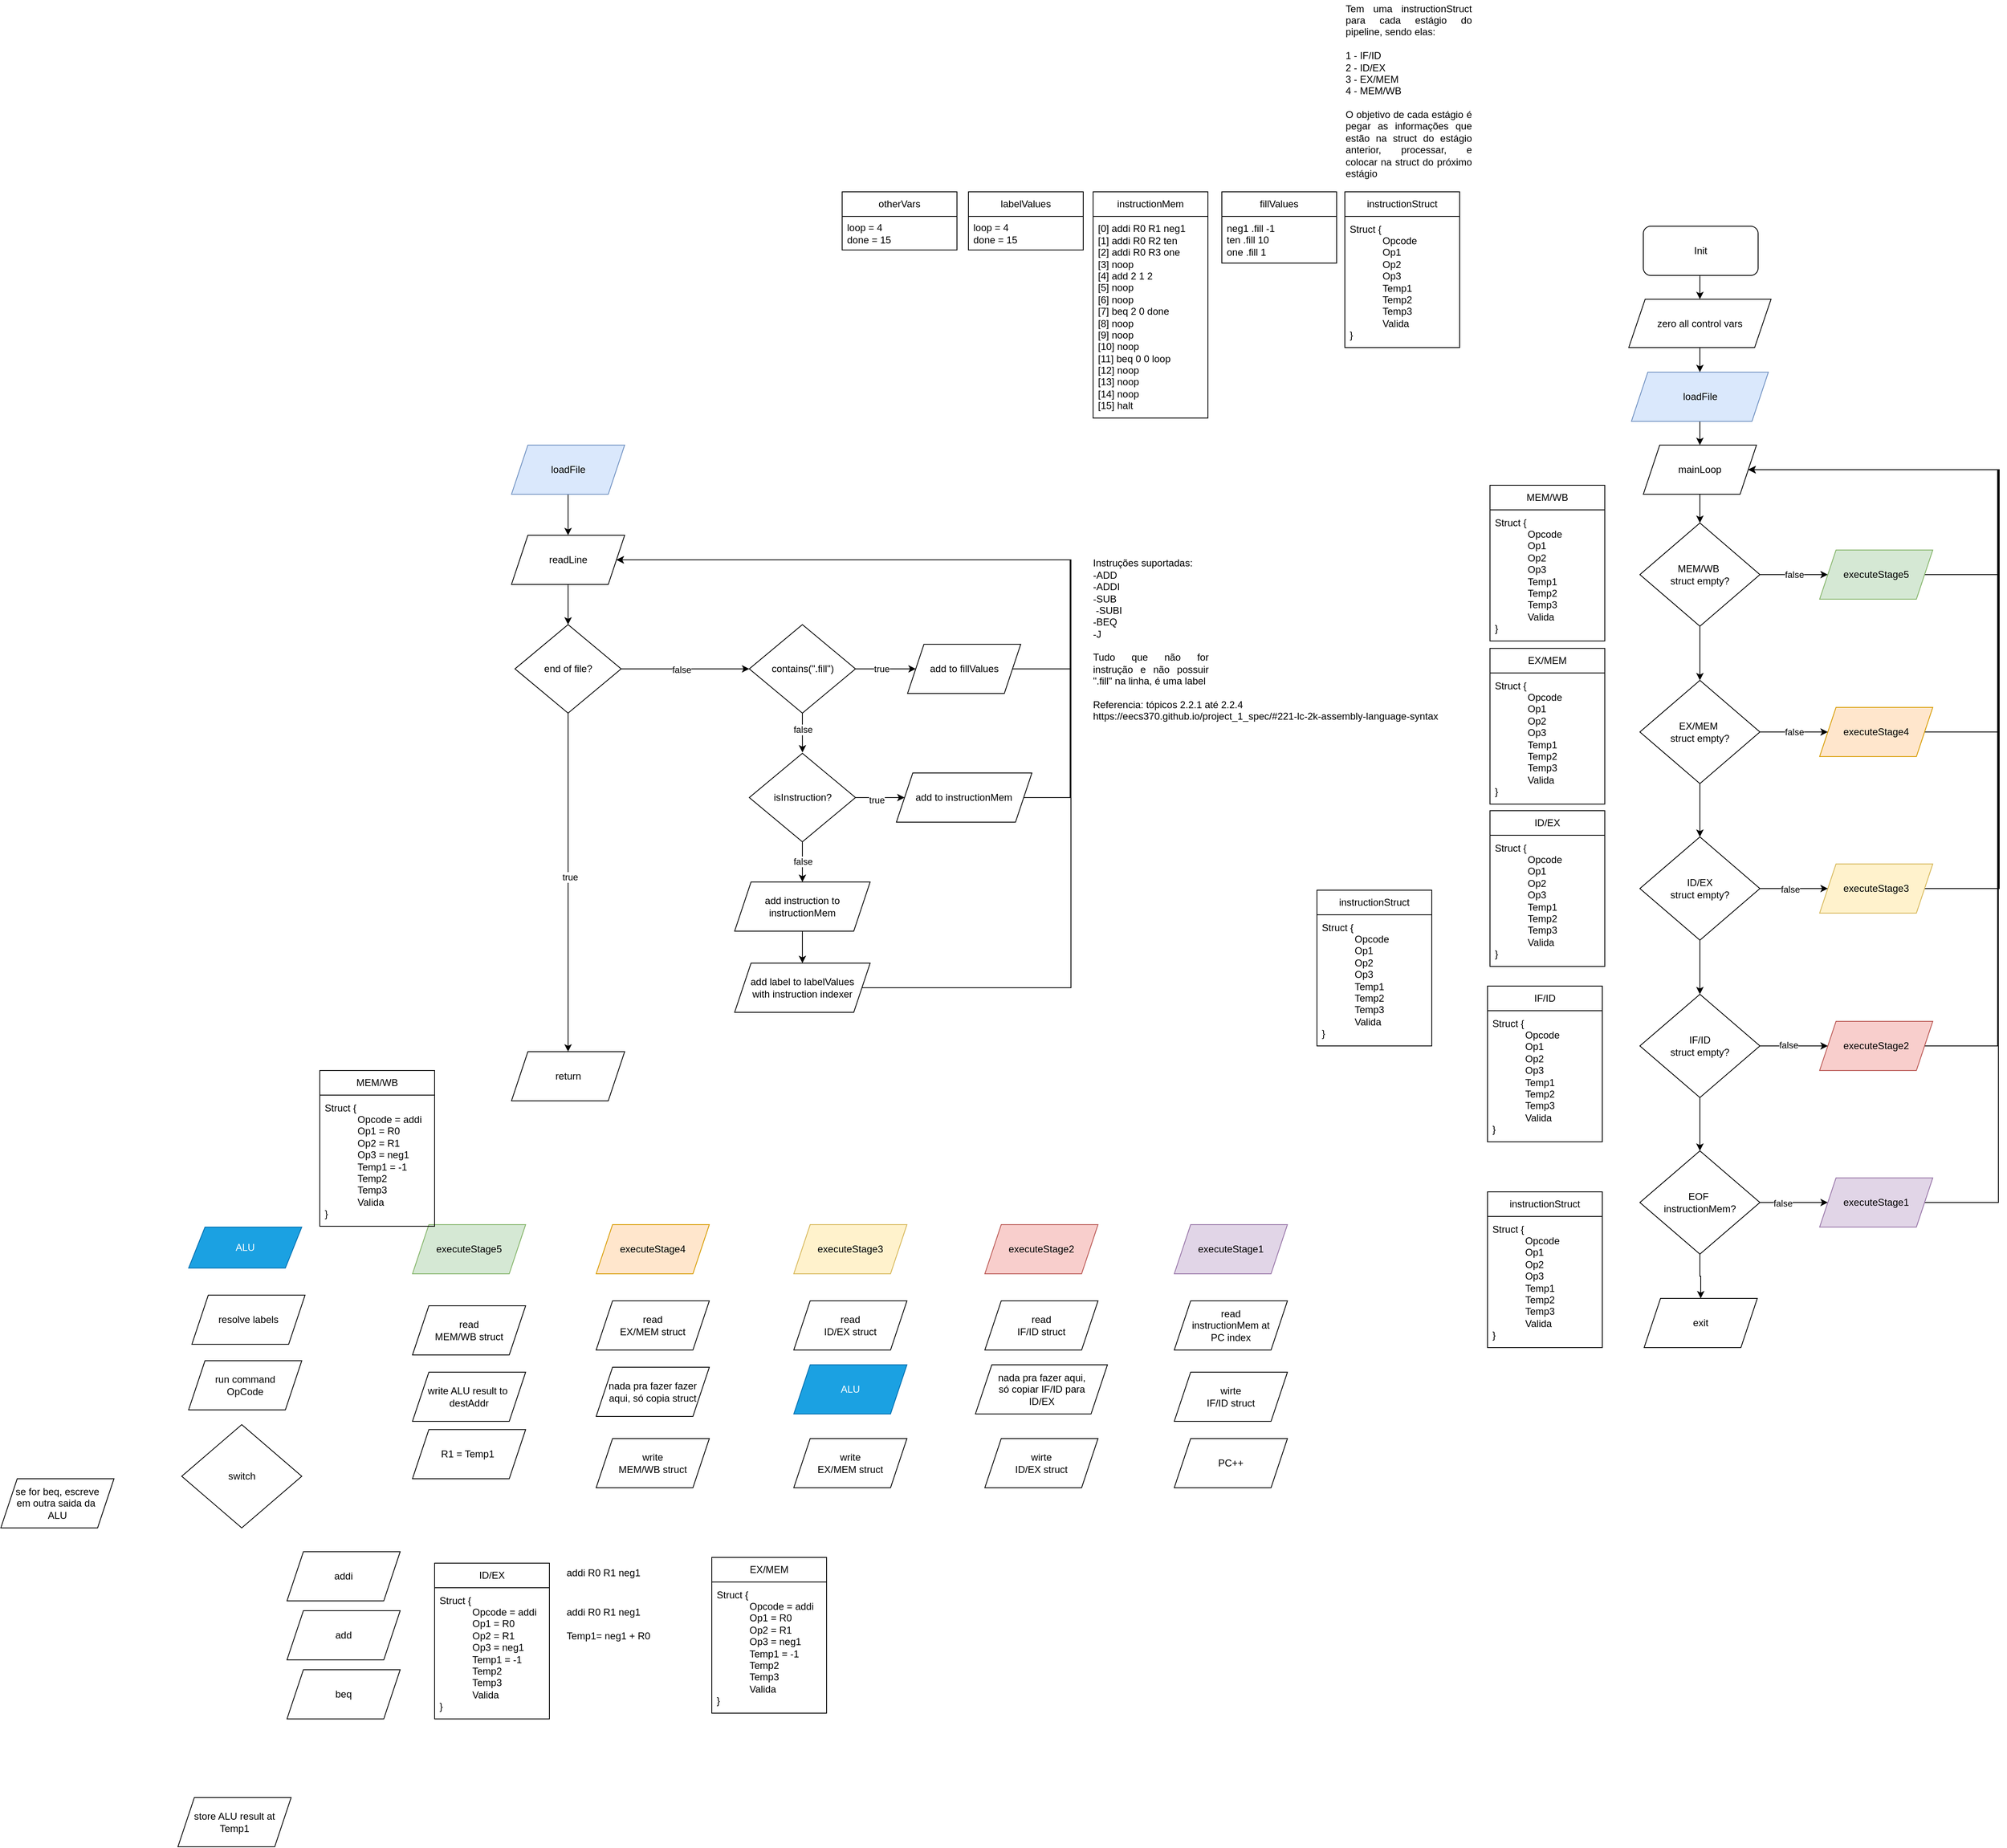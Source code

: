 <mxfile version="24.3.1" type="device">
  <diagram name="Page-1" id="Azv1TEh2E9ZVKRihhQO3">
    <mxGraphModel dx="3366" dy="1181" grid="0" gridSize="10" guides="1" tooltips="1" connect="1" arrows="1" fold="1" page="0" pageScale="1" pageWidth="827" pageHeight="1169" math="0" shadow="0">
      <root>
        <mxCell id="0" />
        <mxCell id="1" parent="0" />
        <mxCell id="5VG6L4fRdVt1eViscMsX-88" style="edgeStyle=orthogonalEdgeStyle;rounded=0;orthogonalLoop=1;jettySize=auto;html=1;exitX=0.5;exitY=1;exitDx=0;exitDy=0;entryX=0.5;entryY=0;entryDx=0;entryDy=0;" parent="1" source="5VG6L4fRdVt1eViscMsX-1" target="5VG6L4fRdVt1eViscMsX-53" edge="1">
          <mxGeometry relative="1" as="geometry" />
        </mxCell>
        <mxCell id="5VG6L4fRdVt1eViscMsX-1" value="loadFile" style="shape=parallelogram;perimeter=parallelogramPerimeter;whiteSpace=wrap;html=1;fixedSize=1;fillColor=#dae8fc;strokeColor=#6c8ebf;" parent="1" vertex="1">
          <mxGeometry x="132.5" y="252" width="167" height="60" as="geometry" />
        </mxCell>
        <mxCell id="5VG6L4fRdVt1eViscMsX-23" style="edgeStyle=orthogonalEdgeStyle;rounded=0;orthogonalLoop=1;jettySize=auto;html=1;exitX=0.5;exitY=1;exitDx=0;exitDy=0;entryX=0.5;entryY=0;entryDx=0;entryDy=0;" parent="1" source="5VG6L4fRdVt1eViscMsX-2" target="5VG6L4fRdVt1eViscMsX-15" edge="1">
          <mxGeometry relative="1" as="geometry" />
        </mxCell>
        <mxCell id="5VG6L4fRdVt1eViscMsX-2" value="loadFile" style="shape=parallelogram;perimeter=parallelogramPerimeter;whiteSpace=wrap;html=1;fixedSize=1;fillColor=#dae8fc;strokeColor=#6c8ebf;" parent="1" vertex="1">
          <mxGeometry x="-1233.25" y="341" width="138" height="60" as="geometry" />
        </mxCell>
        <mxCell id="5VG6L4fRdVt1eViscMsX-11" style="edgeStyle=orthogonalEdgeStyle;rounded=0;orthogonalLoop=1;jettySize=auto;html=1;exitX=1;exitY=0.5;exitDx=0;exitDy=0;entryX=0;entryY=0.5;entryDx=0;entryDy=0;" parent="1" source="5VG6L4fRdVt1eViscMsX-4" target="5VG6L4fRdVt1eViscMsX-7" edge="1">
          <mxGeometry relative="1" as="geometry" />
        </mxCell>
        <mxCell id="5VG6L4fRdVt1eViscMsX-18" value="false" style="edgeLabel;html=1;align=center;verticalAlign=middle;resizable=0;points=[];" parent="5VG6L4fRdVt1eViscMsX-11" vertex="1" connectable="0">
          <mxGeometry x="-0.059" y="-1" relative="1" as="geometry">
            <mxPoint as="offset" />
          </mxGeometry>
        </mxCell>
        <mxCell id="5VG6L4fRdVt1eViscMsX-22" style="edgeStyle=orthogonalEdgeStyle;rounded=0;orthogonalLoop=1;jettySize=auto;html=1;exitX=0.5;exitY=1;exitDx=0;exitDy=0;" parent="1" source="5VG6L4fRdVt1eViscMsX-4" target="5VG6L4fRdVt1eViscMsX-5" edge="1">
          <mxGeometry relative="1" as="geometry" />
        </mxCell>
        <mxCell id="5VG6L4fRdVt1eViscMsX-24" value="true" style="edgeLabel;html=1;align=center;verticalAlign=middle;resizable=0;points=[];" parent="5VG6L4fRdVt1eViscMsX-22" vertex="1" connectable="0">
          <mxGeometry x="-0.035" y="2" relative="1" as="geometry">
            <mxPoint as="offset" />
          </mxGeometry>
        </mxCell>
        <mxCell id="5VG6L4fRdVt1eViscMsX-4" value="end of file?" style="rhombus;whiteSpace=wrap;html=1;" parent="1" vertex="1">
          <mxGeometry x="-1229" y="560" width="129.5" height="108" as="geometry" />
        </mxCell>
        <mxCell id="5VG6L4fRdVt1eViscMsX-5" value="return" style="shape=parallelogram;perimeter=parallelogramPerimeter;whiteSpace=wrap;html=1;fixedSize=1;" parent="1" vertex="1">
          <mxGeometry x="-1233.25" y="1081" width="138" height="60" as="geometry" />
        </mxCell>
        <mxCell id="5VG6L4fRdVt1eViscMsX-12" style="edgeStyle=orthogonalEdgeStyle;rounded=0;orthogonalLoop=1;jettySize=auto;html=1;exitX=0.5;exitY=1;exitDx=0;exitDy=0;" parent="1" source="5VG6L4fRdVt1eViscMsX-7" edge="1">
          <mxGeometry relative="1" as="geometry">
            <mxPoint x="-878.4" y="716" as="targetPoint" />
          </mxGeometry>
        </mxCell>
        <mxCell id="5VG6L4fRdVt1eViscMsX-20" value="false" style="edgeLabel;html=1;align=center;verticalAlign=middle;resizable=0;points=[];" parent="5VG6L4fRdVt1eViscMsX-12" vertex="1" connectable="0">
          <mxGeometry x="-0.168" relative="1" as="geometry">
            <mxPoint as="offset" />
          </mxGeometry>
        </mxCell>
        <mxCell id="5VG6L4fRdVt1eViscMsX-13" style="edgeStyle=orthogonalEdgeStyle;rounded=0;orthogonalLoop=1;jettySize=auto;html=1;exitX=1;exitY=0.5;exitDx=0;exitDy=0;entryX=0;entryY=0.5;entryDx=0;entryDy=0;" parent="1" source="5VG6L4fRdVt1eViscMsX-7" target="5VG6L4fRdVt1eViscMsX-8" edge="1">
          <mxGeometry relative="1" as="geometry" />
        </mxCell>
        <mxCell id="5VG6L4fRdVt1eViscMsX-19" value="true" style="edgeLabel;html=1;align=center;verticalAlign=middle;resizable=0;points=[];" parent="5VG6L4fRdVt1eViscMsX-13" vertex="1" connectable="0">
          <mxGeometry x="-0.163" relative="1" as="geometry">
            <mxPoint as="offset" />
          </mxGeometry>
        </mxCell>
        <mxCell id="5VG6L4fRdVt1eViscMsX-7" value="contains(&quot;.fill&quot;)" style="rhombus;whiteSpace=wrap;html=1;" parent="1" vertex="1">
          <mxGeometry x="-943.25" y="560" width="129.5" height="108" as="geometry" />
        </mxCell>
        <mxCell id="5VG6L4fRdVt1eViscMsX-16" style="edgeStyle=orthogonalEdgeStyle;rounded=0;orthogonalLoop=1;jettySize=auto;html=1;exitX=1;exitY=0.5;exitDx=0;exitDy=0;entryX=1;entryY=0.5;entryDx=0;entryDy=0;" parent="1" source="5VG6L4fRdVt1eViscMsX-8" target="5VG6L4fRdVt1eViscMsX-15" edge="1">
          <mxGeometry relative="1" as="geometry">
            <Array as="points">
              <mxPoint x="-552" y="614" />
              <mxPoint x="-552" y="481" />
            </Array>
          </mxGeometry>
        </mxCell>
        <mxCell id="5VG6L4fRdVt1eViscMsX-8" value="add to fillValues" style="shape=parallelogram;perimeter=parallelogramPerimeter;whiteSpace=wrap;html=1;fixedSize=1;" parent="1" vertex="1">
          <mxGeometry x="-750.25" y="584" width="138" height="60" as="geometry" />
        </mxCell>
        <mxCell id="5VG6L4fRdVt1eViscMsX-21" style="edgeStyle=orthogonalEdgeStyle;rounded=0;orthogonalLoop=1;jettySize=auto;html=1;exitX=0.5;exitY=1;exitDx=0;exitDy=0;entryX=0.5;entryY=0;entryDx=0;entryDy=0;" parent="1" source="5VG6L4fRdVt1eViscMsX-15" target="5VG6L4fRdVt1eViscMsX-4" edge="1">
          <mxGeometry relative="1" as="geometry" />
        </mxCell>
        <mxCell id="5VG6L4fRdVt1eViscMsX-15" value="readLine" style="shape=parallelogram;perimeter=parallelogramPerimeter;whiteSpace=wrap;html=1;fixedSize=1;" parent="1" vertex="1">
          <mxGeometry x="-1233.25" y="451" width="138" height="60" as="geometry" />
        </mxCell>
        <mxCell id="5VG6L4fRdVt1eViscMsX-86" style="edgeStyle=orthogonalEdgeStyle;rounded=0;orthogonalLoop=1;jettySize=auto;html=1;exitX=0.5;exitY=1;exitDx=0;exitDy=0;entryX=0.5;entryY=0;entryDx=0;entryDy=0;" parent="1" source="5VG6L4fRdVt1eViscMsX-25" target="5VG6L4fRdVt1eViscMsX-52" edge="1">
          <mxGeometry relative="1" as="geometry" />
        </mxCell>
        <mxCell id="5VG6L4fRdVt1eViscMsX-25" value="Init" style="rounded=1;whiteSpace=wrap;html=1;" parent="1" vertex="1">
          <mxGeometry x="147" y="74" width="140" height="60" as="geometry" />
        </mxCell>
        <mxCell id="5VG6L4fRdVt1eViscMsX-26" value="instructionMem" style="swimlane;fontStyle=0;childLayout=stackLayout;horizontal=1;startSize=30;horizontalStack=0;resizeParent=1;resizeParentMax=0;resizeLast=0;collapsible=1;marginBottom=0;whiteSpace=wrap;html=1;" parent="1" vertex="1">
          <mxGeometry x="-524" y="32" width="140" height="276" as="geometry" />
        </mxCell>
        <mxCell id="5VG6L4fRdVt1eViscMsX-27" value="&lt;div&gt;[0] addi R0 R1 neg1&lt;/div&gt;&lt;div&gt;&lt;span style=&quot;background-color: initial;&quot;&gt;[1]&lt;/span&gt;&lt;span style=&quot;background-color: initial;&quot;&gt;&amp;nbsp;&lt;/span&gt;addi R0 R2 ten&lt;/div&gt;&lt;div&gt;&lt;span style=&quot;background-color: initial;&quot;&gt;[2]&lt;/span&gt;&lt;span style=&quot;background-color: initial;&quot;&gt;&amp;nbsp;&lt;/span&gt;addi R0 R3 one&lt;/div&gt;&lt;div&gt;&lt;span style=&quot;background-color: initial;&quot;&gt;[3]&lt;/span&gt;&lt;span style=&quot;background-color: initial;&quot;&gt;&amp;nbsp;&lt;/span&gt;noop&lt;/div&gt;&lt;div&gt;&lt;span style=&quot;background-color: initial;&quot;&gt;[4]&lt;/span&gt;&lt;span style=&quot;background-color: initial;&quot;&gt;&amp;nbsp;&lt;/span&gt;add 2 1 2&lt;/div&gt;&lt;div&gt;&lt;span style=&quot;background-color: initial;&quot;&gt;[5]&lt;/span&gt;&lt;span style=&quot;background-color: initial;&quot;&gt;&amp;nbsp;&lt;/span&gt;noop&lt;/div&gt;&lt;div&gt;&lt;span style=&quot;background-color: initial;&quot;&gt;[6]&lt;/span&gt;&lt;span style=&quot;background-color: initial;&quot;&gt;&amp;nbsp;&lt;/span&gt;noop&lt;/div&gt;&lt;div&gt;&lt;span style=&quot;background-color: initial;&quot;&gt;[7]&lt;/span&gt;&lt;span style=&quot;background-color: initial;&quot;&gt;&amp;nbsp;&lt;/span&gt;beq 2 0 done&lt;/div&gt;&lt;div&gt;&lt;span style=&quot;background-color: initial;&quot;&gt;[8]&lt;/span&gt;&lt;span style=&quot;background-color: initial;&quot;&gt;&amp;nbsp;&lt;/span&gt;noop&lt;/div&gt;&lt;div&gt;&lt;span style=&quot;background-color: initial;&quot;&gt;[9]&lt;/span&gt;&lt;span style=&quot;background-color: initial;&quot;&gt;&amp;nbsp;&lt;/span&gt;noop&lt;/div&gt;&lt;div&gt;&lt;span style=&quot;background-color: initial;&quot;&gt;[10]&lt;/span&gt;&lt;span style=&quot;background-color: initial;&quot;&gt;&amp;nbsp;&lt;/span&gt;noop&lt;/div&gt;&lt;div&gt;&lt;span style=&quot;background-color: initial;&quot;&gt;[11]&lt;/span&gt;&lt;span style=&quot;background-color: initial;&quot;&gt;&amp;nbsp;&lt;/span&gt;beq 0 0 loop&lt;/div&gt;&lt;div&gt;&lt;span style=&quot;background-color: initial;&quot;&gt;[12]&lt;/span&gt;&lt;span style=&quot;background-color: initial;&quot;&gt;&amp;nbsp;&lt;/span&gt;noop&lt;/div&gt;&lt;div&gt;&lt;span style=&quot;background-color: initial;&quot;&gt;[13]&lt;/span&gt;&lt;span style=&quot;background-color: initial;&quot;&gt;&amp;nbsp;&lt;/span&gt;noop&lt;/div&gt;&lt;div&gt;&lt;span style=&quot;background-color: initial;&quot;&gt;[14]&lt;/span&gt;&lt;span style=&quot;background-color: initial;&quot;&gt;&amp;nbsp;&lt;/span&gt;noop&lt;/div&gt;&lt;div&gt;&lt;span style=&quot;background-color: initial;&quot;&gt;[15]&lt;/span&gt;&lt;span style=&quot;background-color: initial;&quot;&gt;&amp;nbsp;&lt;/span&gt;halt&lt;/div&gt;" style="text;strokeColor=none;fillColor=none;align=left;verticalAlign=middle;spacingLeft=4;spacingRight=4;overflow=hidden;points=[[0,0.5],[1,0.5]];portConstraint=eastwest;rotatable=0;whiteSpace=wrap;html=1;" parent="5VG6L4fRdVt1eViscMsX-26" vertex="1">
          <mxGeometry y="30" width="140" height="246" as="geometry" />
        </mxCell>
        <mxCell id="5VG6L4fRdVt1eViscMsX-30" value="fillValues" style="swimlane;fontStyle=0;childLayout=stackLayout;horizontal=1;startSize=30;horizontalStack=0;resizeParent=1;resizeParentMax=0;resizeLast=0;collapsible=1;marginBottom=0;whiteSpace=wrap;html=1;" parent="1" vertex="1">
          <mxGeometry x="-367" y="32" width="140" height="87" as="geometry" />
        </mxCell>
        <mxCell id="5VG6L4fRdVt1eViscMsX-31" value="&lt;div&gt;neg1 .fill -1&lt;/div&gt;&lt;div&gt;ten .fill 10&lt;/div&gt;&lt;div&gt;one .fill 1&lt;/div&gt;" style="text;strokeColor=none;fillColor=none;align=left;verticalAlign=middle;spacingLeft=4;spacingRight=4;overflow=hidden;points=[[0,0.5],[1,0.5]];portConstraint=eastwest;rotatable=0;whiteSpace=wrap;html=1;" parent="5VG6L4fRdVt1eViscMsX-30" vertex="1">
          <mxGeometry y="30" width="140" height="57" as="geometry" />
        </mxCell>
        <mxCell id="5VG6L4fRdVt1eViscMsX-32" value="instructionStruct" style="swimlane;fontStyle=0;childLayout=stackLayout;horizontal=1;startSize=30;horizontalStack=0;resizeParent=1;resizeParentMax=0;resizeLast=0;collapsible=1;marginBottom=0;whiteSpace=wrap;html=1;" parent="1" vertex="1">
          <mxGeometry x="-217" y="32" width="140" height="190" as="geometry" />
        </mxCell>
        <mxCell id="5VG6L4fRdVt1eViscMsX-34" value="Struct {&lt;br&gt;&lt;blockquote style=&quot;margin: 0 0 0 40px; border: none; padding: 0px;&quot;&gt;Opcode&lt;br&gt;Op1&lt;br&gt;Op2&lt;br&gt;Op3&lt;br&gt;Temp1&lt;br&gt;Temp2&lt;br&gt;Temp3&lt;/blockquote&gt;&lt;blockquote style=&quot;margin: 0 0 0 40px; border: none; padding: 0px;&quot;&gt;Valida&lt;/blockquote&gt;}" style="text;strokeColor=none;fillColor=none;align=left;verticalAlign=middle;spacingLeft=4;spacingRight=4;overflow=hidden;points=[[0,0.5],[1,0.5]];portConstraint=eastwest;rotatable=0;whiteSpace=wrap;html=1;" parent="5VG6L4fRdVt1eViscMsX-32" vertex="1">
          <mxGeometry y="30" width="140" height="160" as="geometry" />
        </mxCell>
        <mxCell id="5VG6L4fRdVt1eViscMsX-36" value="&lt;div style=&quot;text-align: justify;&quot;&gt;&lt;span style=&quot;background-color: initial;&quot;&gt;Tem uma instructionStruct para cada estágio do pipeline, sendo elas:&lt;/span&gt;&lt;/div&gt;&lt;div style=&quot;text-align: justify;&quot;&gt;&lt;span style=&quot;background-color: initial;&quot;&gt;&lt;br&gt;&lt;/span&gt;&lt;/div&gt;&lt;div style=&quot;text-align: justify;&quot;&gt;1 - IF/ID&lt;/div&gt;&lt;div style=&quot;text-align: justify;&quot;&gt;2 - ID/EX&lt;/div&gt;&lt;div style=&quot;text-align: justify;&quot;&gt;3 - EX/MEM&lt;/div&gt;&lt;div style=&quot;text-align: justify;&quot;&gt;4 - MEM/WB&lt;/div&gt;&lt;div style=&quot;text-align: justify;&quot;&gt;&lt;br&gt;&lt;/div&gt;&lt;div style=&quot;text-align: justify;&quot;&gt;O objetivo de cada estágio é pegar as informações que estão na struct do estágio anterior, processar, e colocar na struct do próximo estágio&lt;/div&gt;" style="text;html=1;align=center;verticalAlign=middle;whiteSpace=wrap;rounded=0;" parent="1" vertex="1">
          <mxGeometry x="-217" y="-202" width="156" height="221" as="geometry" />
        </mxCell>
        <mxCell id="5VG6L4fRdVt1eViscMsX-37" value="&lt;div style=&quot;text-align: justify;&quot;&gt;Instruções suportadas:&lt;/div&gt;&lt;div style=&quot;text-align: justify;&quot;&gt;&lt;span style=&quot;background-color: initial;&quot;&gt;-ADD&lt;/span&gt;&lt;/div&gt;&lt;div style=&quot;text-align: justify;&quot;&gt;&lt;span style=&quot;background-color: initial;&quot;&gt;-ADDI&lt;/span&gt;&lt;/div&gt;&lt;div style=&quot;text-align: justify;&quot;&gt;&lt;span style=&quot;background-color: initial;&quot;&gt;-&lt;/span&gt;&lt;span style=&quot;background-color: initial;&quot;&gt;SUB&lt;/span&gt;&lt;/div&gt;&lt;div style=&quot;text-align: justify;&quot;&gt;&lt;span style=&quot;background-color: initial;&quot;&gt;&amp;nbsp;-SUBI&lt;/span&gt;&lt;/div&gt;&lt;div style=&quot;text-align: justify;&quot;&gt;&lt;span style=&quot;background-color: initial;&quot;&gt;-BEQ&lt;/span&gt;&lt;/div&gt;&lt;div style=&quot;text-align: justify;&quot;&gt;&lt;span style=&quot;background-color: initial;&quot;&gt;-J&lt;/span&gt;&lt;/div&gt;&lt;div style=&quot;text-align: justify;&quot;&gt;&lt;span style=&quot;background-color: initial;&quot;&gt;&lt;br&gt;&lt;/span&gt;&lt;/div&gt;&lt;div style=&quot;text-align: justify;&quot;&gt;Tudo que não for instrução e não possuir &quot;.fill&quot; na linha, é uma label&lt;/div&gt;" style="text;html=1;align=left;verticalAlign=middle;whiteSpace=wrap;rounded=0;" parent="1" vertex="1">
          <mxGeometry x="-526" y="470" width="143" height="173.5" as="geometry" />
        </mxCell>
        <UserObject label="Referencia: tópicos 2.2.1 até 2.2.4&#xa;https://eecs370.github.io/project_1_spec/#221-lc-2k-assembly-language-syntax" link="https://eecs370.github.io/project_1_spec/#221-lc-2k-assembly-language-syntax" id="5VG6L4fRdVt1eViscMsX-38">
          <mxCell style="text;whiteSpace=wrap;" parent="1" vertex="1">
            <mxGeometry x="-526" y="644" width="449" height="36" as="geometry" />
          </mxCell>
        </UserObject>
        <mxCell id="5VG6L4fRdVt1eViscMsX-42" style="edgeStyle=orthogonalEdgeStyle;rounded=0;orthogonalLoop=1;jettySize=auto;html=1;exitX=1;exitY=0.5;exitDx=0;exitDy=0;entryX=0;entryY=0.5;entryDx=0;entryDy=0;" parent="1" source="5VG6L4fRdVt1eViscMsX-39" target="5VG6L4fRdVt1eViscMsX-40" edge="1">
          <mxGeometry relative="1" as="geometry" />
        </mxCell>
        <mxCell id="5VG6L4fRdVt1eViscMsX-43" value="true" style="edgeLabel;html=1;align=center;verticalAlign=middle;resizable=0;points=[];" parent="5VG6L4fRdVt1eViscMsX-42" vertex="1" connectable="0">
          <mxGeometry x="-0.14" y="-3" relative="1" as="geometry">
            <mxPoint as="offset" />
          </mxGeometry>
        </mxCell>
        <mxCell id="5VG6L4fRdVt1eViscMsX-46" value="false" style="edgeStyle=orthogonalEdgeStyle;rounded=0;orthogonalLoop=1;jettySize=auto;html=1;exitX=0.5;exitY=1;exitDx=0;exitDy=0;" parent="1" source="5VG6L4fRdVt1eViscMsX-39" target="5VG6L4fRdVt1eViscMsX-44" edge="1">
          <mxGeometry relative="1" as="geometry" />
        </mxCell>
        <mxCell id="5VG6L4fRdVt1eViscMsX-39" value="isInstruction?" style="rhombus;whiteSpace=wrap;html=1;" parent="1" vertex="1">
          <mxGeometry x="-943.25" y="717" width="129.5" height="108" as="geometry" />
        </mxCell>
        <mxCell id="5VG6L4fRdVt1eViscMsX-49" style="edgeStyle=orthogonalEdgeStyle;rounded=0;orthogonalLoop=1;jettySize=auto;html=1;exitX=1;exitY=0.5;exitDx=0;exitDy=0;entryX=1;entryY=0.5;entryDx=0;entryDy=0;" parent="1" source="5VG6L4fRdVt1eViscMsX-40" target="5VG6L4fRdVt1eViscMsX-15" edge="1">
          <mxGeometry relative="1" as="geometry">
            <Array as="points">
              <mxPoint x="-552" y="771" />
              <mxPoint x="-552" y="481" />
            </Array>
          </mxGeometry>
        </mxCell>
        <mxCell id="5VG6L4fRdVt1eViscMsX-40" value="add to instructionMem" style="shape=parallelogram;perimeter=parallelogramPerimeter;whiteSpace=wrap;html=1;fixedSize=1;" parent="1" vertex="1">
          <mxGeometry x="-763.87" y="741" width="165.25" height="60" as="geometry" />
        </mxCell>
        <mxCell id="5VG6L4fRdVt1eViscMsX-47" style="edgeStyle=orthogonalEdgeStyle;rounded=0;orthogonalLoop=1;jettySize=auto;html=1;exitX=0.5;exitY=1;exitDx=0;exitDy=0;" parent="1" source="5VG6L4fRdVt1eViscMsX-44" target="5VG6L4fRdVt1eViscMsX-45" edge="1">
          <mxGeometry relative="1" as="geometry" />
        </mxCell>
        <mxCell id="5VG6L4fRdVt1eViscMsX-44" value="add instruction to instructionMem" style="shape=parallelogram;perimeter=parallelogramPerimeter;whiteSpace=wrap;html=1;fixedSize=1;" parent="1" vertex="1">
          <mxGeometry x="-961.13" y="874" width="165.25" height="60" as="geometry" />
        </mxCell>
        <mxCell id="5VG6L4fRdVt1eViscMsX-48" style="edgeStyle=orthogonalEdgeStyle;rounded=0;orthogonalLoop=1;jettySize=auto;html=1;exitX=1;exitY=0.5;exitDx=0;exitDy=0;entryX=1;entryY=0.5;entryDx=0;entryDy=0;" parent="1" source="5VG6L4fRdVt1eViscMsX-45" target="5VG6L4fRdVt1eViscMsX-15" edge="1">
          <mxGeometry relative="1" as="geometry">
            <Array as="points">
              <mxPoint x="-551" y="1003" />
              <mxPoint x="-551" y="481" />
            </Array>
          </mxGeometry>
        </mxCell>
        <mxCell id="5VG6L4fRdVt1eViscMsX-45" value="add label to labelValues&lt;div&gt;with instruction indexer&lt;/div&gt;" style="shape=parallelogram;perimeter=parallelogramPerimeter;whiteSpace=wrap;html=1;fixedSize=1;" parent="1" vertex="1">
          <mxGeometry x="-961.12" y="973" width="165.25" height="60" as="geometry" />
        </mxCell>
        <mxCell id="5VG6L4fRdVt1eViscMsX-50" value="labelValues" style="swimlane;fontStyle=0;childLayout=stackLayout;horizontal=1;startSize=30;horizontalStack=0;resizeParent=1;resizeParentMax=0;resizeLast=0;collapsible=1;marginBottom=0;whiteSpace=wrap;html=1;" parent="1" vertex="1">
          <mxGeometry x="-676" y="32" width="140" height="71" as="geometry" />
        </mxCell>
        <mxCell id="5VG6L4fRdVt1eViscMsX-51" value="loop = 4&lt;div&gt;done = 15&lt;/div&gt;" style="text;strokeColor=none;fillColor=none;align=left;verticalAlign=middle;spacingLeft=4;spacingRight=4;overflow=hidden;points=[[0,0.5],[1,0.5]];portConstraint=eastwest;rotatable=0;whiteSpace=wrap;html=1;" parent="5VG6L4fRdVt1eViscMsX-50" vertex="1">
          <mxGeometry y="30" width="140" height="41" as="geometry" />
        </mxCell>
        <mxCell id="5VG6L4fRdVt1eViscMsX-87" style="edgeStyle=orthogonalEdgeStyle;rounded=0;orthogonalLoop=1;jettySize=auto;html=1;exitX=0.5;exitY=1;exitDx=0;exitDy=0;" parent="1" source="5VG6L4fRdVt1eViscMsX-52" target="5VG6L4fRdVt1eViscMsX-1" edge="1">
          <mxGeometry relative="1" as="geometry" />
        </mxCell>
        <mxCell id="5VG6L4fRdVt1eViscMsX-52" value="&lt;div&gt;zero all control vars&lt;/div&gt;" style="shape=parallelogram;perimeter=parallelogramPerimeter;whiteSpace=wrap;html=1;fixedSize=1;" parent="1" vertex="1">
          <mxGeometry x="129.25" y="163" width="173.5" height="59" as="geometry" />
        </mxCell>
        <mxCell id="5VG6L4fRdVt1eViscMsX-72" style="edgeStyle=orthogonalEdgeStyle;rounded=0;orthogonalLoop=1;jettySize=auto;html=1;exitX=0.5;exitY=1;exitDx=0;exitDy=0;entryX=0.5;entryY=0;entryDx=0;entryDy=0;" parent="1" source="5VG6L4fRdVt1eViscMsX-53" target="5VG6L4fRdVt1eViscMsX-54" edge="1">
          <mxGeometry relative="1" as="geometry" />
        </mxCell>
        <mxCell id="5VG6L4fRdVt1eViscMsX-53" value="mainLoop" style="shape=parallelogram;perimeter=parallelogramPerimeter;whiteSpace=wrap;html=1;fixedSize=1;" parent="1" vertex="1">
          <mxGeometry x="147" y="341" width="138" height="60" as="geometry" />
        </mxCell>
        <mxCell id="5VG6L4fRdVt1eViscMsX-66" value="false" style="edgeStyle=orthogonalEdgeStyle;rounded=0;orthogonalLoop=1;jettySize=auto;html=1;exitX=1;exitY=0.5;exitDx=0;exitDy=0;" parent="1" source="5VG6L4fRdVt1eViscMsX-54" target="5VG6L4fRdVt1eViscMsX-55" edge="1">
          <mxGeometry relative="1" as="geometry" />
        </mxCell>
        <mxCell id="5VG6L4fRdVt1eViscMsX-73" style="edgeStyle=orthogonalEdgeStyle;rounded=0;orthogonalLoop=1;jettySize=auto;html=1;exitX=0.5;exitY=1;exitDx=0;exitDy=0;" parent="1" source="5VG6L4fRdVt1eViscMsX-54" target="5VG6L4fRdVt1eViscMsX-62" edge="1">
          <mxGeometry relative="1" as="geometry" />
        </mxCell>
        <mxCell id="5VG6L4fRdVt1eViscMsX-54" value="MEM/WB&amp;nbsp;&lt;div&gt;struct empty?&lt;/div&gt;" style="rhombus;whiteSpace=wrap;html=1;" parent="1" vertex="1">
          <mxGeometry x="142.81" y="436" width="146.38" height="126" as="geometry" />
        </mxCell>
        <mxCell id="5VG6L4fRdVt1eViscMsX-85" style="edgeStyle=orthogonalEdgeStyle;rounded=0;orthogonalLoop=1;jettySize=auto;html=1;exitX=1;exitY=0.5;exitDx=0;exitDy=0;entryX=1;entryY=0.5;entryDx=0;entryDy=0;" parent="1" source="5VG6L4fRdVt1eViscMsX-55" target="5VG6L4fRdVt1eViscMsX-53" edge="1">
          <mxGeometry relative="1" as="geometry">
            <Array as="points">
              <mxPoint x="580" y="499" />
              <mxPoint x="580" y="371" />
            </Array>
          </mxGeometry>
        </mxCell>
        <mxCell id="5VG6L4fRdVt1eViscMsX-55" value="executeStage5" style="shape=parallelogram;perimeter=parallelogramPerimeter;whiteSpace=wrap;html=1;fixedSize=1;fillColor=#d5e8d4;strokeColor=#82b366;" parent="1" vertex="1">
          <mxGeometry x="362" y="469" width="138" height="60" as="geometry" />
        </mxCell>
        <mxCell id="5VG6L4fRdVt1eViscMsX-84" style="edgeStyle=orthogonalEdgeStyle;rounded=0;orthogonalLoop=1;jettySize=auto;html=1;exitX=1;exitY=0.5;exitDx=0;exitDy=0;entryX=1;entryY=0.5;entryDx=0;entryDy=0;" parent="1" source="5VG6L4fRdVt1eViscMsX-57" target="5VG6L4fRdVt1eViscMsX-53" edge="1">
          <mxGeometry relative="1" as="geometry">
            <Array as="points">
              <mxPoint x="580" y="691" />
              <mxPoint x="580" y="371" />
            </Array>
          </mxGeometry>
        </mxCell>
        <mxCell id="5VG6L4fRdVt1eViscMsX-57" value="executeStage4" style="shape=parallelogram;perimeter=parallelogramPerimeter;whiteSpace=wrap;html=1;fixedSize=1;fillColor=#ffe6cc;strokeColor=#d79b00;" parent="1" vertex="1">
          <mxGeometry x="362" y="661" width="138" height="60" as="geometry" />
        </mxCell>
        <mxCell id="5VG6L4fRdVt1eViscMsX-83" style="edgeStyle=orthogonalEdgeStyle;rounded=0;orthogonalLoop=1;jettySize=auto;html=1;exitX=1;exitY=0.5;exitDx=0;exitDy=0;entryX=1;entryY=0.5;entryDx=0;entryDy=0;" parent="1" source="5VG6L4fRdVt1eViscMsX-59" target="5VG6L4fRdVt1eViscMsX-53" edge="1">
          <mxGeometry relative="1" as="geometry">
            <Array as="points">
              <mxPoint x="581" y="882" />
              <mxPoint x="581" y="371" />
            </Array>
          </mxGeometry>
        </mxCell>
        <mxCell id="5VG6L4fRdVt1eViscMsX-59" value="executeStage3" style="shape=parallelogram;perimeter=parallelogramPerimeter;whiteSpace=wrap;html=1;fixedSize=1;fillColor=#fff2cc;strokeColor=#d6b656;" parent="1" vertex="1">
          <mxGeometry x="362" y="852" width="138" height="60" as="geometry" />
        </mxCell>
        <mxCell id="5VG6L4fRdVt1eViscMsX-82" style="edgeStyle=orthogonalEdgeStyle;rounded=0;orthogonalLoop=1;jettySize=auto;html=1;exitX=1;exitY=0.5;exitDx=0;exitDy=0;entryX=1;entryY=0.5;entryDx=0;entryDy=0;" parent="1" source="5VG6L4fRdVt1eViscMsX-61" target="5VG6L4fRdVt1eViscMsX-53" edge="1">
          <mxGeometry relative="1" as="geometry">
            <mxPoint x="883.857" y="446.143" as="targetPoint" />
            <Array as="points">
              <mxPoint x="579" y="1074" />
              <mxPoint x="579" y="371" />
            </Array>
          </mxGeometry>
        </mxCell>
        <mxCell id="5VG6L4fRdVt1eViscMsX-61" value="executeStage2" style="shape=parallelogram;perimeter=parallelogramPerimeter;whiteSpace=wrap;html=1;fixedSize=1;fillColor=#f8cecc;strokeColor=#b85450;" parent="1" vertex="1">
          <mxGeometry x="362" y="1044" width="138" height="60" as="geometry" />
        </mxCell>
        <mxCell id="5VG6L4fRdVt1eViscMsX-67" value="false" style="edgeStyle=orthogonalEdgeStyle;rounded=0;orthogonalLoop=1;jettySize=auto;html=1;exitX=1;exitY=0.5;exitDx=0;exitDy=0;entryX=0;entryY=0.5;entryDx=0;entryDy=0;" parent="1" source="5VG6L4fRdVt1eViscMsX-62" target="5VG6L4fRdVt1eViscMsX-57" edge="1">
          <mxGeometry relative="1" as="geometry" />
        </mxCell>
        <mxCell id="5VG6L4fRdVt1eViscMsX-74" style="edgeStyle=orthogonalEdgeStyle;rounded=0;orthogonalLoop=1;jettySize=auto;html=1;exitX=0.5;exitY=1;exitDx=0;exitDy=0;entryX=0.5;entryY=0;entryDx=0;entryDy=0;" parent="1" source="5VG6L4fRdVt1eViscMsX-62" target="5VG6L4fRdVt1eViscMsX-63" edge="1">
          <mxGeometry relative="1" as="geometry" />
        </mxCell>
        <mxCell id="5VG6L4fRdVt1eViscMsX-62" value="EX/MEM&amp;nbsp;&lt;div&gt;struct empty?&lt;/div&gt;" style="rhombus;whiteSpace=wrap;html=1;" parent="1" vertex="1">
          <mxGeometry x="142.81" y="628" width="146.38" height="126" as="geometry" />
        </mxCell>
        <mxCell id="5VG6L4fRdVt1eViscMsX-68" style="edgeStyle=orthogonalEdgeStyle;rounded=0;orthogonalLoop=1;jettySize=auto;html=1;exitX=1;exitY=0.5;exitDx=0;exitDy=0;entryX=0;entryY=0.5;entryDx=0;entryDy=0;" parent="1" source="5VG6L4fRdVt1eViscMsX-63" target="5VG6L4fRdVt1eViscMsX-59" edge="1">
          <mxGeometry relative="1" as="geometry" />
        </mxCell>
        <mxCell id="5VG6L4fRdVt1eViscMsX-70" value="false" style="edgeLabel;html=1;align=center;verticalAlign=middle;resizable=0;points=[];" parent="5VG6L4fRdVt1eViscMsX-68" vertex="1" connectable="0">
          <mxGeometry x="-0.114" y="-1" relative="1" as="geometry">
            <mxPoint as="offset" />
          </mxGeometry>
        </mxCell>
        <mxCell id="5VG6L4fRdVt1eViscMsX-75" style="edgeStyle=orthogonalEdgeStyle;rounded=0;orthogonalLoop=1;jettySize=auto;html=1;exitX=0.5;exitY=1;exitDx=0;exitDy=0;entryX=0.5;entryY=0;entryDx=0;entryDy=0;" parent="1" source="5VG6L4fRdVt1eViscMsX-63" target="5VG6L4fRdVt1eViscMsX-64" edge="1">
          <mxGeometry relative="1" as="geometry" />
        </mxCell>
        <mxCell id="5VG6L4fRdVt1eViscMsX-63" value="ID/EX&lt;div&gt;struct empty?&lt;/div&gt;" style="rhombus;whiteSpace=wrap;html=1;" parent="1" vertex="1">
          <mxGeometry x="142.81" y="819" width="146.38" height="126" as="geometry" />
        </mxCell>
        <mxCell id="5VG6L4fRdVt1eViscMsX-69" style="edgeStyle=orthogonalEdgeStyle;rounded=0;orthogonalLoop=1;jettySize=auto;html=1;exitX=1;exitY=0.5;exitDx=0;exitDy=0;entryX=0;entryY=0.5;entryDx=0;entryDy=0;" parent="1" source="5VG6L4fRdVt1eViscMsX-64" target="5VG6L4fRdVt1eViscMsX-61" edge="1">
          <mxGeometry relative="1" as="geometry" />
        </mxCell>
        <mxCell id="5VG6L4fRdVt1eViscMsX-71" value="false" style="edgeLabel;html=1;align=center;verticalAlign=middle;resizable=0;points=[];" parent="5VG6L4fRdVt1eViscMsX-69" vertex="1" connectable="0">
          <mxGeometry x="-0.167" y="1" relative="1" as="geometry">
            <mxPoint as="offset" />
          </mxGeometry>
        </mxCell>
        <mxCell id="5VG6L4fRdVt1eViscMsX-76" style="edgeStyle=orthogonalEdgeStyle;rounded=0;orthogonalLoop=1;jettySize=auto;html=1;exitX=0.5;exitY=1;exitDx=0;exitDy=0;entryX=0.5;entryY=0;entryDx=0;entryDy=0;" parent="1" source="5VG6L4fRdVt1eViscMsX-64" target="5VG6L4fRdVt1eViscMsX-65" edge="1">
          <mxGeometry relative="1" as="geometry" />
        </mxCell>
        <mxCell id="5VG6L4fRdVt1eViscMsX-64" value="IF/ID&lt;div&gt;struct empty?&lt;/div&gt;" style="rhombus;whiteSpace=wrap;html=1;" parent="1" vertex="1">
          <mxGeometry x="142.81" y="1011" width="146.38" height="126" as="geometry" />
        </mxCell>
        <mxCell id="5VG6L4fRdVt1eViscMsX-78" style="edgeStyle=orthogonalEdgeStyle;rounded=0;orthogonalLoop=1;jettySize=auto;html=1;exitX=1;exitY=0.5;exitDx=0;exitDy=0;entryX=0;entryY=0.5;entryDx=0;entryDy=0;" parent="1" source="5VG6L4fRdVt1eViscMsX-65" target="5VG6L4fRdVt1eViscMsX-77" edge="1">
          <mxGeometry relative="1" as="geometry" />
        </mxCell>
        <mxCell id="5VG6L4fRdVt1eViscMsX-111" value="false" style="edgeLabel;html=1;align=center;verticalAlign=middle;resizable=0;points=[];" parent="5VG6L4fRdVt1eViscMsX-78" vertex="1" connectable="0">
          <mxGeometry x="-0.34" y="-1" relative="1" as="geometry">
            <mxPoint as="offset" />
          </mxGeometry>
        </mxCell>
        <mxCell id="5VG6L4fRdVt1eViscMsX-80" style="edgeStyle=orthogonalEdgeStyle;rounded=0;orthogonalLoop=1;jettySize=auto;html=1;exitX=0.5;exitY=1;exitDx=0;exitDy=0;entryX=0.5;entryY=0;entryDx=0;entryDy=0;" parent="1" source="5VG6L4fRdVt1eViscMsX-65" target="5VG6L4fRdVt1eViscMsX-79" edge="1">
          <mxGeometry relative="1" as="geometry" />
        </mxCell>
        <mxCell id="5VG6L4fRdVt1eViscMsX-65" value="EOF&amp;nbsp;&lt;div&gt;instructionMem?&lt;/div&gt;" style="rhombus;whiteSpace=wrap;html=1;" parent="1" vertex="1">
          <mxGeometry x="142.81" y="1202" width="146.38" height="126" as="geometry" />
        </mxCell>
        <mxCell id="5VG6L4fRdVt1eViscMsX-81" style="edgeStyle=orthogonalEdgeStyle;rounded=0;orthogonalLoop=1;jettySize=auto;html=1;exitX=1;exitY=0.5;exitDx=0;exitDy=0;entryX=1;entryY=0.5;entryDx=0;entryDy=0;" parent="1" source="5VG6L4fRdVt1eViscMsX-77" target="5VG6L4fRdVt1eViscMsX-53" edge="1">
          <mxGeometry relative="1" as="geometry">
            <Array as="points">
              <mxPoint x="580" y="1265" />
              <mxPoint x="580" y="371" />
            </Array>
          </mxGeometry>
        </mxCell>
        <mxCell id="5VG6L4fRdVt1eViscMsX-77" value="executeStage1" style="shape=parallelogram;perimeter=parallelogramPerimeter;whiteSpace=wrap;html=1;fixedSize=1;fillColor=#e1d5e7;strokeColor=#9673a6;" parent="1" vertex="1">
          <mxGeometry x="362" y="1235" width="138" height="60" as="geometry" />
        </mxCell>
        <mxCell id="5VG6L4fRdVt1eViscMsX-79" value="exit" style="shape=parallelogram;perimeter=parallelogramPerimeter;whiteSpace=wrap;html=1;fixedSize=1;" parent="1" vertex="1">
          <mxGeometry x="148" y="1382" width="138" height="60" as="geometry" />
        </mxCell>
        <mxCell id="5VG6L4fRdVt1eViscMsX-90" value="executeStage5" style="shape=parallelogram;perimeter=parallelogramPerimeter;whiteSpace=wrap;html=1;fixedSize=1;fillColor=#d5e8d4;strokeColor=#82b366;" parent="1" vertex="1">
          <mxGeometry x="-1354" y="1292" width="138" height="60" as="geometry" />
        </mxCell>
        <mxCell id="5VG6L4fRdVt1eViscMsX-91" value="executeStage4" style="shape=parallelogram;perimeter=parallelogramPerimeter;whiteSpace=wrap;html=1;fixedSize=1;fillColor=#ffe6cc;strokeColor=#d79b00;" parent="1" vertex="1">
          <mxGeometry x="-1130" y="1292" width="138" height="60" as="geometry" />
        </mxCell>
        <mxCell id="5VG6L4fRdVt1eViscMsX-92" value="executeStage3" style="shape=parallelogram;perimeter=parallelogramPerimeter;whiteSpace=wrap;html=1;fixedSize=1;fillColor=#fff2cc;strokeColor=#d6b656;" parent="1" vertex="1">
          <mxGeometry x="-889" y="1292" width="138" height="60" as="geometry" />
        </mxCell>
        <mxCell id="5VG6L4fRdVt1eViscMsX-93" value="executeStage2" style="shape=parallelogram;perimeter=parallelogramPerimeter;whiteSpace=wrap;html=1;fixedSize=1;fillColor=#f8cecc;strokeColor=#b85450;" parent="1" vertex="1">
          <mxGeometry x="-656" y="1292" width="138" height="60" as="geometry" />
        </mxCell>
        <mxCell id="5VG6L4fRdVt1eViscMsX-94" value="executeStage1" style="shape=parallelogram;perimeter=parallelogramPerimeter;whiteSpace=wrap;html=1;fixedSize=1;fillColor=#e1d5e7;strokeColor=#9673a6;" parent="1" vertex="1">
          <mxGeometry x="-425" y="1292" width="138" height="60" as="geometry" />
        </mxCell>
        <mxCell id="5VG6L4fRdVt1eViscMsX-95" value="otherVars" style="swimlane;fontStyle=0;childLayout=stackLayout;horizontal=1;startSize=30;horizontalStack=0;resizeParent=1;resizeParentMax=0;resizeLast=0;collapsible=1;marginBottom=0;whiteSpace=wrap;html=1;" parent="1" vertex="1">
          <mxGeometry x="-830" y="32" width="140" height="71" as="geometry" />
        </mxCell>
        <mxCell id="5VG6L4fRdVt1eViscMsX-96" value="loop = 4&lt;div&gt;done = 15&lt;/div&gt;" style="text;strokeColor=none;fillColor=none;align=left;verticalAlign=middle;spacingLeft=4;spacingRight=4;overflow=hidden;points=[[0,0.5],[1,0.5]];portConstraint=eastwest;rotatable=0;whiteSpace=wrap;html=1;" parent="5VG6L4fRdVt1eViscMsX-95" vertex="1">
          <mxGeometry y="30" width="140" height="41" as="geometry" />
        </mxCell>
        <mxCell id="5VG6L4fRdVt1eViscMsX-98" value="&lt;div&gt;read&lt;/div&gt;MEM/WB struct" style="shape=parallelogram;perimeter=parallelogramPerimeter;whiteSpace=wrap;html=1;fixedSize=1;" parent="1" vertex="1">
          <mxGeometry x="-1354" y="1391" width="138" height="60" as="geometry" />
        </mxCell>
        <mxCell id="5VG6L4fRdVt1eViscMsX-99" value="write ALU result to&amp;nbsp;&lt;div&gt;destAddr&lt;/div&gt;" style="shape=parallelogram;perimeter=parallelogramPerimeter;whiteSpace=wrap;html=1;fixedSize=1;" parent="1" vertex="1">
          <mxGeometry x="-1354" y="1472" width="138" height="60" as="geometry" />
        </mxCell>
        <mxCell id="5VG6L4fRdVt1eViscMsX-100" value="&lt;div&gt;read&lt;/div&gt;EX/MEM struct" style="shape=parallelogram;perimeter=parallelogramPerimeter;whiteSpace=wrap;html=1;fixedSize=1;" parent="1" vertex="1">
          <mxGeometry x="-1130" y="1385" width="138" height="60" as="geometry" />
        </mxCell>
        <mxCell id="5VG6L4fRdVt1eViscMsX-101" value="nada pra fazer fazer aqui, só copia struct" style="shape=parallelogram;perimeter=parallelogramPerimeter;whiteSpace=wrap;html=1;fixedSize=1;" parent="1" vertex="1">
          <mxGeometry x="-1130" y="1466" width="138" height="60" as="geometry" />
        </mxCell>
        <mxCell id="5VG6L4fRdVt1eViscMsX-102" value="&lt;div&gt;write&lt;/div&gt;MEM/WB struct" style="shape=parallelogram;perimeter=parallelogramPerimeter;whiteSpace=wrap;html=1;fixedSize=1;" parent="1" vertex="1">
          <mxGeometry x="-1130" y="1553" width="138" height="60" as="geometry" />
        </mxCell>
        <mxCell id="5VG6L4fRdVt1eViscMsX-103" value="&lt;div&gt;write&lt;/div&gt;EX/MEM struct" style="shape=parallelogram;perimeter=parallelogramPerimeter;whiteSpace=wrap;html=1;fixedSize=1;" parent="1" vertex="1">
          <mxGeometry x="-889" y="1553" width="138" height="60" as="geometry" />
        </mxCell>
        <mxCell id="5VG6L4fRdVt1eViscMsX-104" value="ALU" style="shape=parallelogram;perimeter=parallelogramPerimeter;whiteSpace=wrap;html=1;fixedSize=1;fillColor=#1ba1e2;fontColor=#ffffff;strokeColor=#006EAF;" parent="1" vertex="1">
          <mxGeometry x="-889" y="1463" width="138" height="60" as="geometry" />
        </mxCell>
        <mxCell id="5VG6L4fRdVt1eViscMsX-105" value="&lt;div&gt;read&lt;/div&gt;ID/EX struct" style="shape=parallelogram;perimeter=parallelogramPerimeter;whiteSpace=wrap;html=1;fixedSize=1;" parent="1" vertex="1">
          <mxGeometry x="-889" y="1385" width="138" height="60" as="geometry" />
        </mxCell>
        <mxCell id="5VG6L4fRdVt1eViscMsX-106" value="&lt;div&gt;read&lt;/div&gt;IF/ID struct" style="shape=parallelogram;perimeter=parallelogramPerimeter;whiteSpace=wrap;html=1;fixedSize=1;" parent="1" vertex="1">
          <mxGeometry x="-656" y="1385" width="138" height="60" as="geometry" />
        </mxCell>
        <mxCell id="5VG6L4fRdVt1eViscMsX-107" value="nada pra fazer aqui,&lt;div&gt;só copiar IF/ID para&lt;/div&gt;&lt;div&gt;ID/EX&lt;/div&gt;" style="shape=parallelogram;perimeter=parallelogramPerimeter;whiteSpace=wrap;html=1;fixedSize=1;" parent="1" vertex="1">
          <mxGeometry x="-667.5" y="1463" width="161" height="60" as="geometry" />
        </mxCell>
        <mxCell id="5VG6L4fRdVt1eViscMsX-108" value="&lt;div&gt;&lt;span style=&quot;background-color: initial;&quot;&gt;wirte&lt;/span&gt;&lt;/div&gt;&lt;div&gt;&lt;span style=&quot;background-color: initial;&quot;&gt;ID/EX struct&lt;/span&gt;&lt;br&gt;&lt;/div&gt;" style="shape=parallelogram;perimeter=parallelogramPerimeter;whiteSpace=wrap;html=1;fixedSize=1;" parent="1" vertex="1">
          <mxGeometry x="-656" y="1553" width="138" height="60" as="geometry" />
        </mxCell>
        <mxCell id="5VG6L4fRdVt1eViscMsX-109" value="&lt;div&gt;read&lt;/div&gt;&lt;div&gt;instructionMem at&lt;/div&gt;&lt;div&gt;PC index&lt;/div&gt;" style="shape=parallelogram;perimeter=parallelogramPerimeter;whiteSpace=wrap;html=1;fixedSize=1;" parent="1" vertex="1">
          <mxGeometry x="-425" y="1385" width="138" height="60" as="geometry" />
        </mxCell>
        <mxCell id="5VG6L4fRdVt1eViscMsX-110" value="&lt;div&gt;&lt;span style=&quot;background-color: initial;&quot;&gt;wirte&lt;/span&gt;&lt;/div&gt;&lt;div&gt;&lt;span style=&quot;background-color: initial;&quot;&gt;IF/ID struct&lt;/span&gt;&lt;br&gt;&lt;/div&gt;" style="shape=parallelogram;perimeter=parallelogramPerimeter;whiteSpace=wrap;html=1;fixedSize=1;" parent="1" vertex="1">
          <mxGeometry x="-425" y="1472" width="138" height="60" as="geometry" />
        </mxCell>
        <mxCell id="5VG6L4fRdVt1eViscMsX-112" value="&lt;div&gt;PC++&lt;/div&gt;" style="shape=parallelogram;perimeter=parallelogramPerimeter;whiteSpace=wrap;html=1;fixedSize=1;" parent="1" vertex="1">
          <mxGeometry x="-425" y="1553" width="138" height="60" as="geometry" />
        </mxCell>
        <mxCell id="5VG6L4fRdVt1eViscMsX-113" value="ALU" style="shape=parallelogram;perimeter=parallelogramPerimeter;whiteSpace=wrap;html=1;fixedSize=1;fillColor=#1ba1e2;fontColor=#ffffff;strokeColor=#006EAF;" parent="1" vertex="1">
          <mxGeometry x="-1627" y="1295" width="138" height="50" as="geometry" />
        </mxCell>
        <mxCell id="5VG6L4fRdVt1eViscMsX-114" value="run command&lt;div&gt;&lt;/div&gt;&lt;div&gt;OpCode&lt;/div&gt;" style="shape=parallelogram;perimeter=parallelogramPerimeter;whiteSpace=wrap;html=1;fixedSize=1;" parent="1" vertex="1">
          <mxGeometry x="-1627" y="1458" width="138" height="60" as="geometry" />
        </mxCell>
        <mxCell id="5VG6L4fRdVt1eViscMsX-115" value="store ALU result at&lt;div&gt;&lt;/div&gt;&lt;div&gt;Temp1&lt;/div&gt;" style="shape=parallelogram;perimeter=parallelogramPerimeter;whiteSpace=wrap;html=1;fixedSize=1;" parent="1" vertex="1">
          <mxGeometry x="-1640" y="1991" width="138" height="60" as="geometry" />
        </mxCell>
        <mxCell id="5VG6L4fRdVt1eViscMsX-116" value="resolve labels&lt;div&gt;&lt;/div&gt;" style="shape=parallelogram;perimeter=parallelogramPerimeter;whiteSpace=wrap;html=1;fixedSize=1;" parent="1" vertex="1">
          <mxGeometry x="-1623" y="1378" width="138" height="60" as="geometry" />
        </mxCell>
        <mxCell id="5VG6L4fRdVt1eViscMsX-117" value="se for beq, escreve&lt;div&gt;em outra saida da&amp;nbsp;&lt;/div&gt;&lt;div&gt;ALU&lt;/div&gt;" style="shape=parallelogram;perimeter=parallelogramPerimeter;whiteSpace=wrap;html=1;fixedSize=1;" parent="1" vertex="1">
          <mxGeometry x="-1856" y="1602" width="138" height="60" as="geometry" />
        </mxCell>
        <mxCell id="8nsKRZ0eU8QA_hrPCCjT-1" value="EX/MEM" style="swimlane;fontStyle=0;childLayout=stackLayout;horizontal=1;startSize=30;horizontalStack=0;resizeParent=1;resizeParentMax=0;resizeLast=0;collapsible=1;marginBottom=0;whiteSpace=wrap;html=1;" vertex="1" parent="1">
          <mxGeometry x="-40" y="589" width="140" height="190" as="geometry" />
        </mxCell>
        <mxCell id="8nsKRZ0eU8QA_hrPCCjT-2" value="Struct {&lt;br&gt;&lt;blockquote style=&quot;margin: 0 0 0 40px; border: none; padding: 0px;&quot;&gt;Opcode&lt;br&gt;Op1&lt;br&gt;Op2&lt;br&gt;Op3&lt;br&gt;Temp1&lt;br&gt;Temp2&lt;br&gt;Temp3&lt;/blockquote&gt;&lt;blockquote style=&quot;margin: 0 0 0 40px; border: none; padding: 0px;&quot;&gt;Valida&lt;/blockquote&gt;}" style="text;strokeColor=none;fillColor=none;align=left;verticalAlign=middle;spacingLeft=4;spacingRight=4;overflow=hidden;points=[[0,0.5],[1,0.5]];portConstraint=eastwest;rotatable=0;whiteSpace=wrap;html=1;" vertex="1" parent="8nsKRZ0eU8QA_hrPCCjT-1">
          <mxGeometry y="30" width="140" height="160" as="geometry" />
        </mxCell>
        <mxCell id="8nsKRZ0eU8QA_hrPCCjT-3" value="ID/EX" style="swimlane;fontStyle=0;childLayout=stackLayout;horizontal=1;startSize=30;horizontalStack=0;resizeParent=1;resizeParentMax=0;resizeLast=0;collapsible=1;marginBottom=0;whiteSpace=wrap;html=1;" vertex="1" parent="1">
          <mxGeometry x="-40" y="787" width="140" height="190" as="geometry" />
        </mxCell>
        <mxCell id="8nsKRZ0eU8QA_hrPCCjT-4" value="Struct {&lt;br&gt;&lt;blockquote style=&quot;margin: 0 0 0 40px; border: none; padding: 0px;&quot;&gt;Opcode&lt;br&gt;Op1&lt;br&gt;Op2&lt;br&gt;Op3&lt;br&gt;Temp1&lt;br&gt;Temp2&lt;br&gt;Temp3&lt;/blockquote&gt;&lt;blockquote style=&quot;margin: 0 0 0 40px; border: none; padding: 0px;&quot;&gt;Valida&lt;/blockquote&gt;}" style="text;strokeColor=none;fillColor=none;align=left;verticalAlign=middle;spacingLeft=4;spacingRight=4;overflow=hidden;points=[[0,0.5],[1,0.5]];portConstraint=eastwest;rotatable=0;whiteSpace=wrap;html=1;" vertex="1" parent="8nsKRZ0eU8QA_hrPCCjT-3">
          <mxGeometry y="30" width="140" height="160" as="geometry" />
        </mxCell>
        <mxCell id="8nsKRZ0eU8QA_hrPCCjT-5" value="instructionStruct" style="swimlane;fontStyle=0;childLayout=stackLayout;horizontal=1;startSize=30;horizontalStack=0;resizeParent=1;resizeParentMax=0;resizeLast=0;collapsible=1;marginBottom=0;whiteSpace=wrap;html=1;" vertex="1" parent="1">
          <mxGeometry x="-43" y="1252" width="140" height="190" as="geometry" />
        </mxCell>
        <mxCell id="8nsKRZ0eU8QA_hrPCCjT-6" value="Struct {&lt;br&gt;&lt;blockquote style=&quot;margin: 0 0 0 40px; border: none; padding: 0px;&quot;&gt;Opcode&lt;br&gt;Op1&lt;br&gt;Op2&lt;br&gt;Op3&lt;br&gt;Temp1&lt;br&gt;Temp2&lt;br&gt;Temp3&lt;/blockquote&gt;&lt;blockquote style=&quot;margin: 0 0 0 40px; border: none; padding: 0px;&quot;&gt;Valida&lt;/blockquote&gt;}" style="text;strokeColor=none;fillColor=none;align=left;verticalAlign=middle;spacingLeft=4;spacingRight=4;overflow=hidden;points=[[0,0.5],[1,0.5]];portConstraint=eastwest;rotatable=0;whiteSpace=wrap;html=1;" vertex="1" parent="8nsKRZ0eU8QA_hrPCCjT-5">
          <mxGeometry y="30" width="140" height="160" as="geometry" />
        </mxCell>
        <mxCell id="8nsKRZ0eU8QA_hrPCCjT-7" value="IF/ID" style="swimlane;fontStyle=0;childLayout=stackLayout;horizontal=1;startSize=30;horizontalStack=0;resizeParent=1;resizeParentMax=0;resizeLast=0;collapsible=1;marginBottom=0;whiteSpace=wrap;html=1;" vertex="1" parent="1">
          <mxGeometry x="-43" y="1001" width="140" height="190" as="geometry" />
        </mxCell>
        <mxCell id="8nsKRZ0eU8QA_hrPCCjT-8" value="Struct {&lt;br&gt;&lt;blockquote style=&quot;margin: 0 0 0 40px; border: none; padding: 0px;&quot;&gt;Opcode&lt;br&gt;Op1&lt;br&gt;Op2&lt;br&gt;Op3&lt;br&gt;Temp1&lt;br&gt;Temp2&lt;br&gt;Temp3&lt;/blockquote&gt;&lt;blockquote style=&quot;margin: 0 0 0 40px; border: none; padding: 0px;&quot;&gt;Valida&lt;/blockquote&gt;}" style="text;strokeColor=none;fillColor=none;align=left;verticalAlign=middle;spacingLeft=4;spacingRight=4;overflow=hidden;points=[[0,0.5],[1,0.5]];portConstraint=eastwest;rotatable=0;whiteSpace=wrap;html=1;" vertex="1" parent="8nsKRZ0eU8QA_hrPCCjT-7">
          <mxGeometry y="30" width="140" height="160" as="geometry" />
        </mxCell>
        <mxCell id="8nsKRZ0eU8QA_hrPCCjT-10" value="MEM/WB" style="swimlane;fontStyle=0;childLayout=stackLayout;horizontal=1;startSize=30;horizontalStack=0;resizeParent=1;resizeParentMax=0;resizeLast=0;collapsible=1;marginBottom=0;whiteSpace=wrap;html=1;" vertex="1" parent="1">
          <mxGeometry x="-40" y="390" width="140" height="190" as="geometry" />
        </mxCell>
        <mxCell id="8nsKRZ0eU8QA_hrPCCjT-11" value="Struct {&lt;br&gt;&lt;blockquote style=&quot;margin: 0 0 0 40px; border: none; padding: 0px;&quot;&gt;Opcode&lt;br&gt;Op1&lt;br&gt;Op2&lt;br&gt;Op3&lt;br&gt;Temp1&lt;br&gt;Temp2&lt;br&gt;Temp3&lt;/blockquote&gt;&lt;blockquote style=&quot;margin: 0 0 0 40px; border: none; padding: 0px;&quot;&gt;Valida&lt;/blockquote&gt;}" style="text;strokeColor=none;fillColor=none;align=left;verticalAlign=middle;spacingLeft=4;spacingRight=4;overflow=hidden;points=[[0,0.5],[1,0.5]];portConstraint=eastwest;rotatable=0;whiteSpace=wrap;html=1;" vertex="1" parent="8nsKRZ0eU8QA_hrPCCjT-10">
          <mxGeometry y="30" width="140" height="160" as="geometry" />
        </mxCell>
        <mxCell id="8nsKRZ0eU8QA_hrPCCjT-12" value="switch" style="rhombus;whiteSpace=wrap;html=1;" vertex="1" parent="1">
          <mxGeometry x="-1635.38" y="1536" width="146.38" height="126" as="geometry" />
        </mxCell>
        <mxCell id="8nsKRZ0eU8QA_hrPCCjT-13" value="addi&lt;div&gt;&lt;/div&gt;" style="shape=parallelogram;perimeter=parallelogramPerimeter;whiteSpace=wrap;html=1;fixedSize=1;" vertex="1" parent="1">
          <mxGeometry x="-1507" y="1691" width="138" height="60" as="geometry" />
        </mxCell>
        <mxCell id="8nsKRZ0eU8QA_hrPCCjT-14" value="add&lt;div&gt;&lt;/div&gt;" style="shape=parallelogram;perimeter=parallelogramPerimeter;whiteSpace=wrap;html=1;fixedSize=1;" vertex="1" parent="1">
          <mxGeometry x="-1507" y="1763" width="138" height="60" as="geometry" />
        </mxCell>
        <mxCell id="8nsKRZ0eU8QA_hrPCCjT-15" value="beq&lt;div&gt;&lt;/div&gt;" style="shape=parallelogram;perimeter=parallelogramPerimeter;whiteSpace=wrap;html=1;fixedSize=1;" vertex="1" parent="1">
          <mxGeometry x="-1507" y="1835" width="138" height="60" as="geometry" />
        </mxCell>
        <mxCell id="8nsKRZ0eU8QA_hrPCCjT-16" value="ID/EX" style="swimlane;fontStyle=0;childLayout=stackLayout;horizontal=1;startSize=30;horizontalStack=0;resizeParent=1;resizeParentMax=0;resizeLast=0;collapsible=1;marginBottom=0;whiteSpace=wrap;html=1;" vertex="1" parent="1">
          <mxGeometry x="-1327" y="1705" width="140" height="190" as="geometry" />
        </mxCell>
        <mxCell id="8nsKRZ0eU8QA_hrPCCjT-17" value="Struct {&lt;br&gt;&lt;blockquote style=&quot;margin: 0 0 0 40px; border: none; padding: 0px;&quot;&gt;Opcode = addi&lt;br&gt;Op1 = R0&lt;br&gt;Op2 = R1&lt;br&gt;Op3 = neg1&lt;br&gt;Temp1 = -1&lt;br&gt;Temp2&lt;br&gt;Temp3&lt;/blockquote&gt;&lt;blockquote style=&quot;margin: 0 0 0 40px; border: none; padding: 0px;&quot;&gt;Valida&lt;/blockquote&gt;}" style="text;strokeColor=none;fillColor=none;align=left;verticalAlign=middle;spacingLeft=4;spacingRight=4;overflow=hidden;points=[[0,0.5],[1,0.5]];portConstraint=eastwest;rotatable=0;whiteSpace=wrap;html=1;" vertex="1" parent="8nsKRZ0eU8QA_hrPCCjT-16">
          <mxGeometry y="30" width="140" height="160" as="geometry" />
        </mxCell>
        <mxCell id="8nsKRZ0eU8QA_hrPCCjT-18" value="instructionStruct" style="swimlane;fontStyle=0;childLayout=stackLayout;horizontal=1;startSize=30;horizontalStack=0;resizeParent=1;resizeParentMax=0;resizeLast=0;collapsible=1;marginBottom=0;whiteSpace=wrap;html=1;" vertex="1" parent="1">
          <mxGeometry x="-251" y="884" width="140" height="190" as="geometry" />
        </mxCell>
        <mxCell id="8nsKRZ0eU8QA_hrPCCjT-19" value="Struct {&lt;br&gt;&lt;blockquote style=&quot;margin: 0 0 0 40px; border: none; padding: 0px;&quot;&gt;Opcode&lt;br&gt;Op1&lt;br&gt;Op2&lt;br&gt;Op3&lt;br&gt;Temp1&lt;br&gt;Temp2&lt;br&gt;Temp3&lt;/blockquote&gt;&lt;blockquote style=&quot;margin: 0 0 0 40px; border: none; padding: 0px;&quot;&gt;Valida&lt;/blockquote&gt;}" style="text;strokeColor=none;fillColor=none;align=left;verticalAlign=middle;spacingLeft=4;spacingRight=4;overflow=hidden;points=[[0,0.5],[1,0.5]];portConstraint=eastwest;rotatable=0;whiteSpace=wrap;html=1;" vertex="1" parent="8nsKRZ0eU8QA_hrPCCjT-18">
          <mxGeometry y="30" width="140" height="160" as="geometry" />
        </mxCell>
        <mxCell id="8nsKRZ0eU8QA_hrPCCjT-20" value="&lt;span style=&quot;color: rgb(0, 0, 0); font-family: Helvetica; font-size: 12px; font-style: normal; font-variant-ligatures: normal; font-variant-caps: normal; font-weight: 400; letter-spacing: normal; orphans: 2; text-align: left; text-indent: 0px; text-transform: none; widows: 2; word-spacing: 0px; -webkit-text-stroke-width: 0px; white-space: normal; background-color: rgb(255, 255, 255); text-decoration-thickness: initial; text-decoration-style: initial; text-decoration-color: initial; display: inline !important; float: none;&quot;&gt;addi R0 R1 neg1&lt;/span&gt;" style="text;whiteSpace=wrap;html=1;" vertex="1" parent="1">
          <mxGeometry x="-1168.003" y="1703" width="118" height="36" as="geometry" />
        </mxCell>
        <mxCell id="8nsKRZ0eU8QA_hrPCCjT-22" value="&lt;span style=&quot;color: rgb(0, 0, 0); font-family: Helvetica; font-size: 12px; font-style: normal; font-variant-ligatures: normal; font-variant-caps: normal; font-weight: 400; letter-spacing: normal; orphans: 2; text-align: left; text-indent: 0px; text-transform: none; widows: 2; word-spacing: 0px; -webkit-text-stroke-width: 0px; white-space: normal; background-color: rgb(255, 255, 255); text-decoration-thickness: initial; text-decoration-style: initial; text-decoration-color: initial; display: inline !important; float: none;&quot;&gt;addi R0 R1 neg1&lt;/span&gt;&lt;div&gt;&lt;br&gt;&lt;/div&gt;&lt;div&gt;Temp1= neg1 + R0&lt;/div&gt;" style="text;whiteSpace=wrap;html=1;" vertex="1" parent="1">
          <mxGeometry x="-1168" y="1751" width="118" height="76" as="geometry" />
        </mxCell>
        <mxCell id="8nsKRZ0eU8QA_hrPCCjT-23" value="EX/MEM" style="swimlane;fontStyle=0;childLayout=stackLayout;horizontal=1;startSize=30;horizontalStack=0;resizeParent=1;resizeParentMax=0;resizeLast=0;collapsible=1;marginBottom=0;whiteSpace=wrap;html=1;" vertex="1" parent="1">
          <mxGeometry x="-989" y="1698" width="140" height="190" as="geometry" />
        </mxCell>
        <mxCell id="8nsKRZ0eU8QA_hrPCCjT-24" value="Struct {&lt;br&gt;&lt;blockquote style=&quot;margin: 0 0 0 40px; border: none; padding: 0px;&quot;&gt;Opcode = addi&lt;br&gt;Op1 = R0&lt;br&gt;Op2 = R1&lt;br&gt;Op3 = neg1&lt;br&gt;Temp1 = -1&lt;br&gt;Temp2&lt;br&gt;Temp3&lt;/blockquote&gt;&lt;blockquote style=&quot;margin: 0 0 0 40px; border: none; padding: 0px;&quot;&gt;Valida&lt;/blockquote&gt;}" style="text;strokeColor=none;fillColor=none;align=left;verticalAlign=middle;spacingLeft=4;spacingRight=4;overflow=hidden;points=[[0,0.5],[1,0.5]];portConstraint=eastwest;rotatable=0;whiteSpace=wrap;html=1;" vertex="1" parent="8nsKRZ0eU8QA_hrPCCjT-23">
          <mxGeometry y="30" width="140" height="160" as="geometry" />
        </mxCell>
        <mxCell id="8nsKRZ0eU8QA_hrPCCjT-25" value="MEM/WB" style="swimlane;fontStyle=0;childLayout=stackLayout;horizontal=1;startSize=30;horizontalStack=0;resizeParent=1;resizeParentMax=0;resizeLast=0;collapsible=1;marginBottom=0;whiteSpace=wrap;html=1;" vertex="1" parent="1">
          <mxGeometry x="-1467" y="1104" width="140" height="190" as="geometry" />
        </mxCell>
        <mxCell id="8nsKRZ0eU8QA_hrPCCjT-26" value="Struct {&lt;br&gt;&lt;blockquote style=&quot;margin: 0 0 0 40px; border: none; padding: 0px;&quot;&gt;Opcode = addi&lt;br&gt;Op1 = R0&lt;br&gt;Op2 = R1&lt;br&gt;Op3 = neg1&lt;br&gt;Temp1 = -1&lt;br&gt;Temp2&lt;br&gt;Temp3&lt;/blockquote&gt;&lt;blockquote style=&quot;margin: 0 0 0 40px; border: none; padding: 0px;&quot;&gt;Valida&lt;/blockquote&gt;}" style="text;strokeColor=none;fillColor=none;align=left;verticalAlign=middle;spacingLeft=4;spacingRight=4;overflow=hidden;points=[[0,0.5],[1,0.5]];portConstraint=eastwest;rotatable=0;whiteSpace=wrap;html=1;" vertex="1" parent="8nsKRZ0eU8QA_hrPCCjT-25">
          <mxGeometry y="30" width="140" height="160" as="geometry" />
        </mxCell>
        <mxCell id="8nsKRZ0eU8QA_hrPCCjT-27" value="R1 = Temp1&amp;nbsp;" style="shape=parallelogram;perimeter=parallelogramPerimeter;whiteSpace=wrap;html=1;fixedSize=1;" vertex="1" parent="1">
          <mxGeometry x="-1354" y="1542" width="138" height="60" as="geometry" />
        </mxCell>
      </root>
    </mxGraphModel>
  </diagram>
</mxfile>

